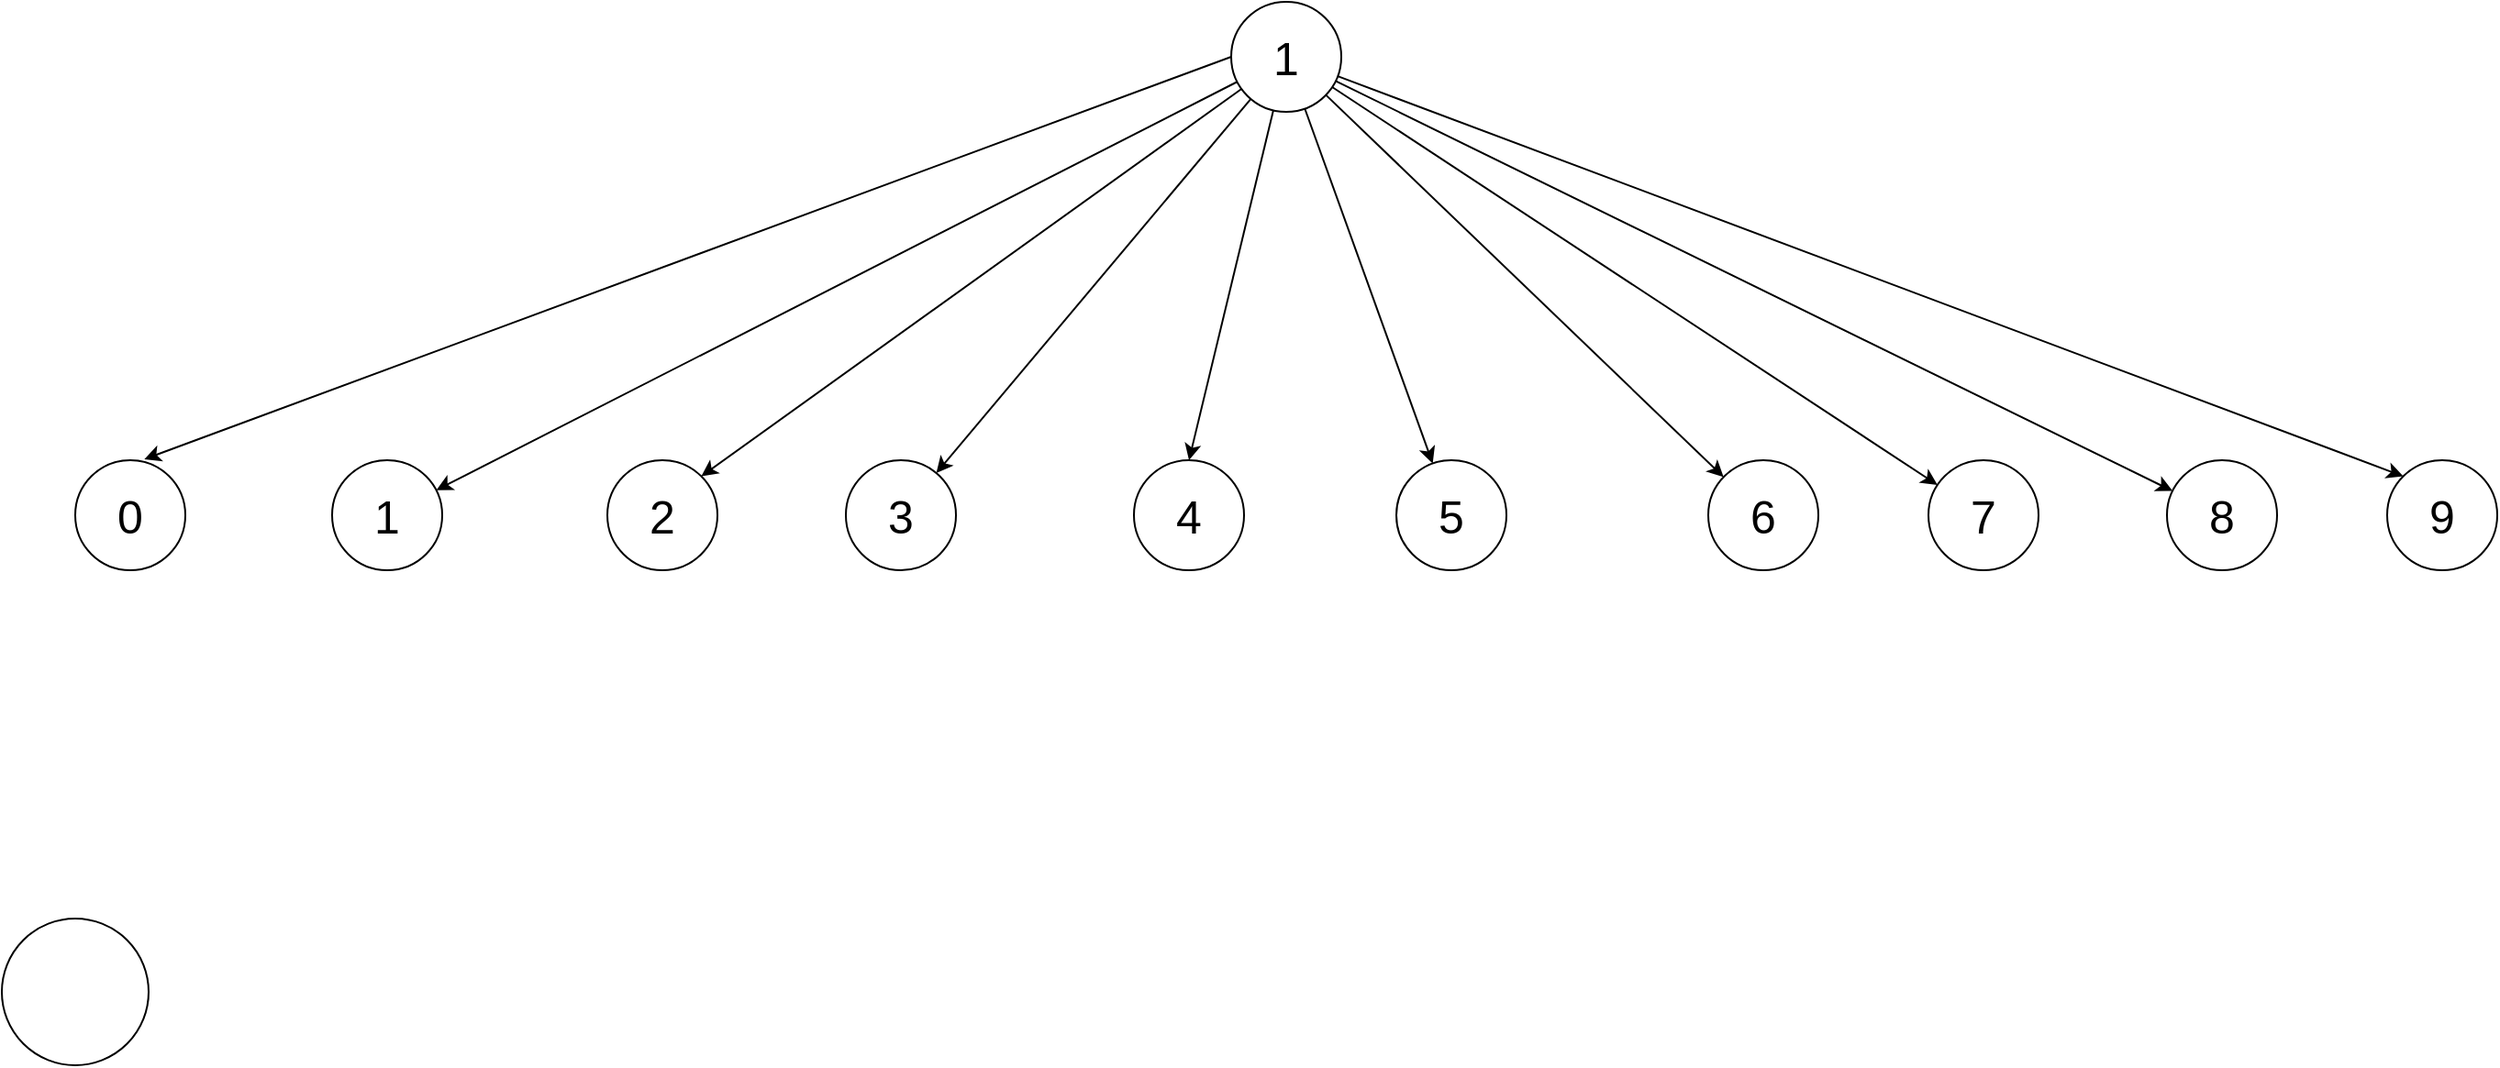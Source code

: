 <mxfile version="20.2.7" type="github">
  <diagram id="z7bG9_cL0WjyzCiolIdL" name="第 1 页">
    <mxGraphModel dx="1635" dy="925" grid="1" gridSize="10" guides="1" tooltips="1" connect="1" arrows="1" fold="1" page="1" pageScale="1" pageWidth="827" pageHeight="1169" math="0" shadow="0">
      <root>
        <mxCell id="0" />
        <mxCell id="1" parent="0" />
        <mxCell id="LvxEn_jjEC13x24jMexa-1" value="1" style="ellipse;whiteSpace=wrap;html=1;aspect=fixed;fontSize=25;" vertex="1" parent="1">
          <mxGeometry x="820" y="70" width="60" height="60" as="geometry" />
        </mxCell>
        <mxCell id="LvxEn_jjEC13x24jMexa-2" value="" style="ellipse;whiteSpace=wrap;html=1;aspect=fixed;fontSize=25;" vertex="1" parent="1">
          <mxGeometry x="150" y="570" width="80" height="80" as="geometry" />
        </mxCell>
        <mxCell id="LvxEn_jjEC13x24jMexa-3" value="9" style="ellipse;whiteSpace=wrap;html=1;aspect=fixed;fontSize=25;" vertex="1" parent="1">
          <mxGeometry x="1450" y="320" width="60" height="60" as="geometry" />
        </mxCell>
        <mxCell id="LvxEn_jjEC13x24jMexa-4" value="7" style="ellipse;whiteSpace=wrap;html=1;aspect=fixed;fontSize=25;" vertex="1" parent="1">
          <mxGeometry x="1200" y="320" width="60" height="60" as="geometry" />
        </mxCell>
        <mxCell id="LvxEn_jjEC13x24jMexa-5" value="6" style="ellipse;whiteSpace=wrap;html=1;aspect=fixed;fontSize=25;" vertex="1" parent="1">
          <mxGeometry x="1080" y="320" width="60" height="60" as="geometry" />
        </mxCell>
        <mxCell id="LvxEn_jjEC13x24jMexa-6" value="0" style="ellipse;whiteSpace=wrap;html=1;aspect=fixed;fontSize=25;" vertex="1" parent="1">
          <mxGeometry x="190" y="320" width="60" height="60" as="geometry" />
        </mxCell>
        <mxCell id="LvxEn_jjEC13x24jMexa-7" value="8" style="ellipse;whiteSpace=wrap;html=1;aspect=fixed;fontSize=25;" vertex="1" parent="1">
          <mxGeometry x="1330" y="320" width="60" height="60" as="geometry" />
        </mxCell>
        <mxCell id="LvxEn_jjEC13x24jMexa-8" value="1" style="ellipse;whiteSpace=wrap;html=1;aspect=fixed;fontSize=25;" vertex="1" parent="1">
          <mxGeometry x="330" y="320" width="60" height="60" as="geometry" />
        </mxCell>
        <mxCell id="LvxEn_jjEC13x24jMexa-9" value="2" style="ellipse;whiteSpace=wrap;html=1;aspect=fixed;fontSize=25;" vertex="1" parent="1">
          <mxGeometry x="480" y="320" width="60" height="60" as="geometry" />
        </mxCell>
        <mxCell id="LvxEn_jjEC13x24jMexa-10" value="3" style="ellipse;whiteSpace=wrap;html=1;aspect=fixed;fontSize=25;" vertex="1" parent="1">
          <mxGeometry x="610" y="320" width="60" height="60" as="geometry" />
        </mxCell>
        <mxCell id="LvxEn_jjEC13x24jMexa-11" value="4" style="ellipse;whiteSpace=wrap;html=1;aspect=fixed;fontSize=25;" vertex="1" parent="1">
          <mxGeometry x="767" y="320" width="60" height="60" as="geometry" />
        </mxCell>
        <mxCell id="LvxEn_jjEC13x24jMexa-12" value="5" style="ellipse;whiteSpace=wrap;html=1;aspect=fixed;fontSize=25;" vertex="1" parent="1">
          <mxGeometry x="910" y="320" width="60" height="60" as="geometry" />
        </mxCell>
        <mxCell id="LvxEn_jjEC13x24jMexa-14" value="" style="endArrow=classic;html=1;rounded=0;fontSize=25;exitX=0;exitY=0.5;exitDx=0;exitDy=0;entryX=0.628;entryY=-0.009;entryDx=0;entryDy=0;entryPerimeter=0;" edge="1" parent="1" source="LvxEn_jjEC13x24jMexa-1" target="LvxEn_jjEC13x24jMexa-6">
          <mxGeometry width="50" height="50" relative="1" as="geometry">
            <mxPoint x="230" y="240" as="sourcePoint" />
            <mxPoint x="280" y="190" as="targetPoint" />
          </mxGeometry>
        </mxCell>
        <mxCell id="LvxEn_jjEC13x24jMexa-16" value="" style="endArrow=classic;html=1;rounded=0;fontSize=25;" edge="1" parent="1" source="LvxEn_jjEC13x24jMexa-1" target="LvxEn_jjEC13x24jMexa-8">
          <mxGeometry width="50" height="50" relative="1" as="geometry">
            <mxPoint x="770" y="120" as="sourcePoint" />
            <mxPoint x="237.68" y="329.46" as="targetPoint" />
          </mxGeometry>
        </mxCell>
        <mxCell id="LvxEn_jjEC13x24jMexa-17" value="" style="endArrow=classic;html=1;rounded=0;fontSize=25;entryX=1;entryY=0;entryDx=0;entryDy=0;" edge="1" parent="1" source="LvxEn_jjEC13x24jMexa-1" target="LvxEn_jjEC13x24jMexa-9">
          <mxGeometry width="50" height="50" relative="1" as="geometry">
            <mxPoint x="900" y="220" as="sourcePoint" />
            <mxPoint x="950" y="170" as="targetPoint" />
          </mxGeometry>
        </mxCell>
        <mxCell id="LvxEn_jjEC13x24jMexa-18" value="" style="endArrow=classic;html=1;rounded=0;fontSize=25;entryX=0.5;entryY=0;entryDx=0;entryDy=0;" edge="1" parent="1" source="LvxEn_jjEC13x24jMexa-1" target="LvxEn_jjEC13x24jMexa-11">
          <mxGeometry width="50" height="50" relative="1" as="geometry">
            <mxPoint x="860" y="230" as="sourcePoint" />
            <mxPoint x="910" y="180" as="targetPoint" />
          </mxGeometry>
        </mxCell>
        <mxCell id="LvxEn_jjEC13x24jMexa-19" value="" style="endArrow=classic;html=1;rounded=0;fontSize=25;" edge="1" parent="1" source="LvxEn_jjEC13x24jMexa-1" target="LvxEn_jjEC13x24jMexa-10">
          <mxGeometry width="50" height="50" relative="1" as="geometry">
            <mxPoint x="940" y="450" as="sourcePoint" />
            <mxPoint x="990" y="400" as="targetPoint" />
          </mxGeometry>
        </mxCell>
        <mxCell id="LvxEn_jjEC13x24jMexa-20" value="" style="endArrow=classic;html=1;rounded=0;fontSize=25;" edge="1" parent="1" source="LvxEn_jjEC13x24jMexa-1" target="LvxEn_jjEC13x24jMexa-12">
          <mxGeometry width="50" height="50" relative="1" as="geometry">
            <mxPoint x="980" y="190" as="sourcePoint" />
            <mxPoint x="1030" y="140" as="targetPoint" />
          </mxGeometry>
        </mxCell>
        <mxCell id="LvxEn_jjEC13x24jMexa-21" value="" style="endArrow=classic;html=1;rounded=0;fontSize=25;" edge="1" parent="1" source="LvxEn_jjEC13x24jMexa-1" target="LvxEn_jjEC13x24jMexa-5">
          <mxGeometry width="50" height="50" relative="1" as="geometry">
            <mxPoint x="1110" y="210" as="sourcePoint" />
            <mxPoint x="1160" y="160" as="targetPoint" />
          </mxGeometry>
        </mxCell>
        <mxCell id="LvxEn_jjEC13x24jMexa-22" value="" style="endArrow=classic;html=1;rounded=0;fontSize=25;" edge="1" parent="1" source="LvxEn_jjEC13x24jMexa-1" target="LvxEn_jjEC13x24jMexa-4">
          <mxGeometry width="50" height="50" relative="1" as="geometry">
            <mxPoint x="1200" y="230" as="sourcePoint" />
            <mxPoint x="1250" y="180" as="targetPoint" />
          </mxGeometry>
        </mxCell>
        <mxCell id="LvxEn_jjEC13x24jMexa-23" value="" style="endArrow=classic;html=1;rounded=0;fontSize=25;" edge="1" parent="1" source="LvxEn_jjEC13x24jMexa-1" target="LvxEn_jjEC13x24jMexa-7">
          <mxGeometry width="50" height="50" relative="1" as="geometry">
            <mxPoint x="1240" y="140" as="sourcePoint" />
            <mxPoint x="1290" y="90" as="targetPoint" />
          </mxGeometry>
        </mxCell>
        <mxCell id="LvxEn_jjEC13x24jMexa-24" value="" style="endArrow=classic;html=1;rounded=0;fontSize=25;entryX=0;entryY=0;entryDx=0;entryDy=0;" edge="1" parent="1" source="LvxEn_jjEC13x24jMexa-1" target="LvxEn_jjEC13x24jMexa-3">
          <mxGeometry width="50" height="50" relative="1" as="geometry">
            <mxPoint x="1180" y="180" as="sourcePoint" />
            <mxPoint x="1230" y="130" as="targetPoint" />
          </mxGeometry>
        </mxCell>
      </root>
    </mxGraphModel>
  </diagram>
</mxfile>
